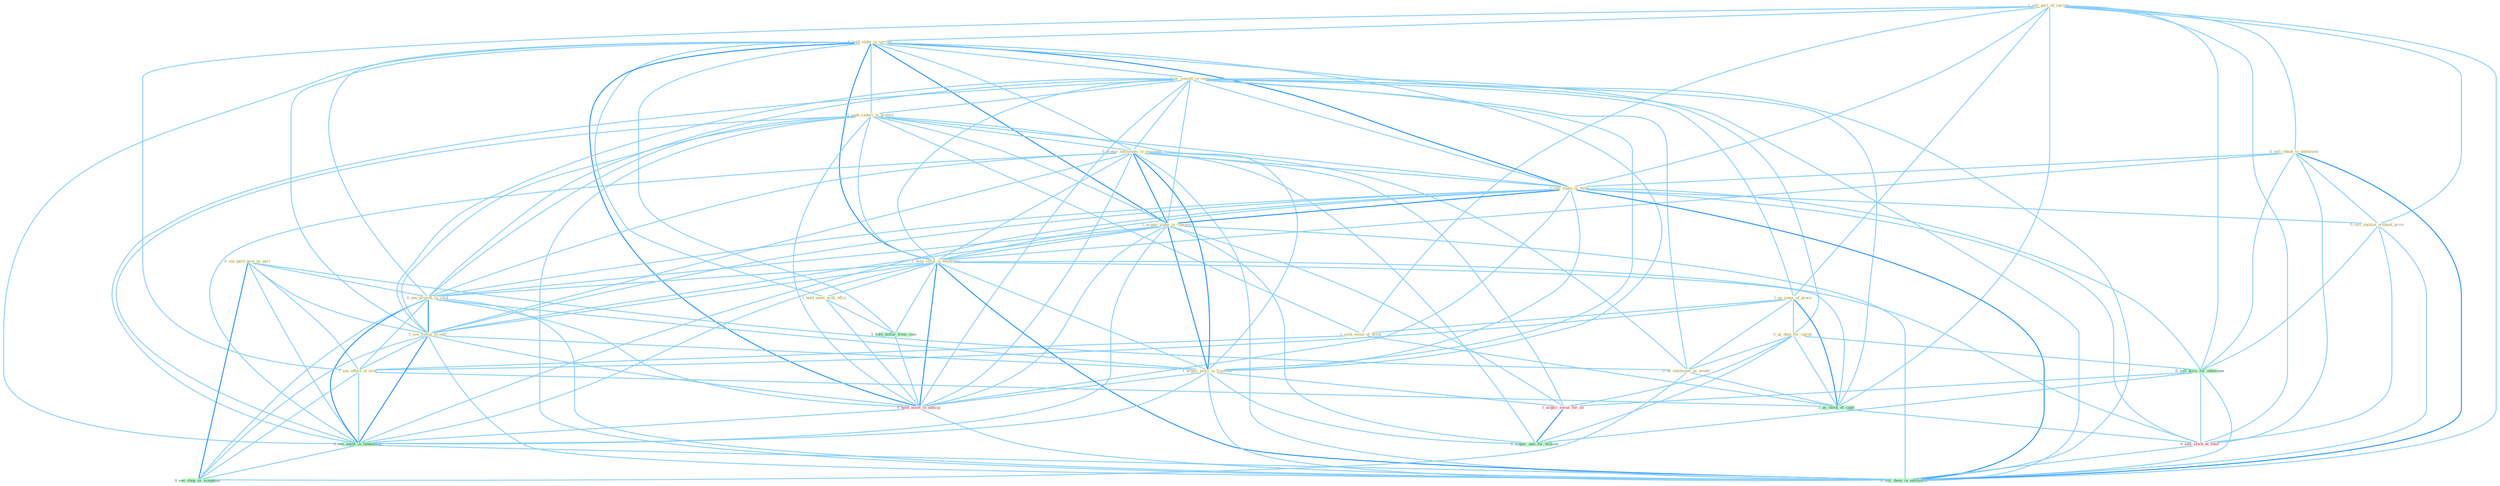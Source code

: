 Graph G{ 
    node
    [shape=polygon,style=filled,width=.5,height=.06,color="#BDFCC9",fixedsize=true,fontsize=4,
    fontcolor="#2f4f4f"];
    {node
    [color="#ffffe0", fontcolor="#8b7d6b"] "1_sell_part_of_carrier " "0_hold_stake_in_carrier " "0_us_consult_in_case " "1_seek_reduct_in_protect " "0_sell_chunk_to_entitynam " "1_us_some_of_proce " "1_seek_mean_of_block " "0_see_parti-give_as_part " "0_acquir_entitynam_in_yearnum " "1_sell_stake_in_mine " "1_acquir_stake_in_concern " "0_us_data_for_calcul " "0_sell_institut_without_price " "1_hold_stock_in_entitynam " "0_us_entitynam_as_model " "0_see_growth_in_card " "0_see_footag_in_edit " "1_see_effect_of_eros " "1_acquir_posit_in_franchis " "1_hold_meet_with_offici "}
{node [color="#fff0f5", fontcolor="#b22222"] "1_acquir_secur_for_an " "0_hold_asset_in_anticip " "0_sell_stock_at_time "}
edge [color="#B0E2FF"];

	"1_sell_part_of_carrier " -- "0_hold_stake_in_carrier " [w="1", color="#87cefa" ];
	"1_sell_part_of_carrier " -- "0_sell_chunk_to_entitynam " [w="1", color="#87cefa" ];
	"1_sell_part_of_carrier " -- "1_us_some_of_proce " [w="1", color="#87cefa" ];
	"1_sell_part_of_carrier " -- "1_seek_mean_of_block " [w="1", color="#87cefa" ];
	"1_sell_part_of_carrier " -- "1_sell_stake_in_mine " [w="1", color="#87cefa" ];
	"1_sell_part_of_carrier " -- "0_sell_institut_without_price " [w="1", color="#87cefa" ];
	"1_sell_part_of_carrier " -- "1_see_effect_of_eros " [w="1", color="#87cefa" ];
	"1_sell_part_of_carrier " -- "0_sell_divis_for_othernum " [w="1", color="#87cefa" ];
	"1_sell_part_of_carrier " -- "1_us_stock_of_capit " [w="1", color="#87cefa" ];
	"1_sell_part_of_carrier " -- "0_sell_stock_at_time " [w="1", color="#87cefa" ];
	"1_sell_part_of_carrier " -- "0_sell_them_in_entitynam " [w="1", color="#87cefa" ];
	"0_hold_stake_in_carrier " -- "0_us_consult_in_case " [w="1", color="#87cefa" ];
	"0_hold_stake_in_carrier " -- "1_seek_reduct_in_protect " [w="1", color="#87cefa" ];
	"0_hold_stake_in_carrier " -- "0_acquir_entitynam_in_yearnum " [w="1", color="#87cefa" ];
	"0_hold_stake_in_carrier " -- "1_sell_stake_in_mine " [w="2", color="#1e90ff" , len=0.8];
	"0_hold_stake_in_carrier " -- "1_acquir_stake_in_concern " [w="2", color="#1e90ff" , len=0.8];
	"0_hold_stake_in_carrier " -- "1_hold_stock_in_entitynam " [w="2", color="#1e90ff" , len=0.8];
	"0_hold_stake_in_carrier " -- "0_see_growth_in_card " [w="1", color="#87cefa" ];
	"0_hold_stake_in_carrier " -- "0_see_footag_in_edit " [w="1", color="#87cefa" ];
	"0_hold_stake_in_carrier " -- "1_acquir_posit_in_franchis " [w="1", color="#87cefa" ];
	"0_hold_stake_in_carrier " -- "1_hold_meet_with_offici " [w="1", color="#87cefa" ];
	"0_hold_stake_in_carrier " -- "1_hold_dollar_from_sale " [w="1", color="#87cefa" ];
	"0_hold_stake_in_carrier " -- "0_hold_asset_in_anticip " [w="2", color="#1e90ff" , len=0.8];
	"0_hold_stake_in_carrier " -- "0_see_anyth_in_fundament " [w="1", color="#87cefa" ];
	"0_hold_stake_in_carrier " -- "0_sell_them_in_entitynam " [w="1", color="#87cefa" ];
	"0_us_consult_in_case " -- "1_seek_reduct_in_protect " [w="1", color="#87cefa" ];
	"0_us_consult_in_case " -- "1_us_some_of_proce " [w="1", color="#87cefa" ];
	"0_us_consult_in_case " -- "0_acquir_entitynam_in_yearnum " [w="1", color="#87cefa" ];
	"0_us_consult_in_case " -- "1_sell_stake_in_mine " [w="1", color="#87cefa" ];
	"0_us_consult_in_case " -- "1_acquir_stake_in_concern " [w="1", color="#87cefa" ];
	"0_us_consult_in_case " -- "0_us_data_for_calcul " [w="1", color="#87cefa" ];
	"0_us_consult_in_case " -- "1_hold_stock_in_entitynam " [w="1", color="#87cefa" ];
	"0_us_consult_in_case " -- "0_us_entitynam_as_model " [w="1", color="#87cefa" ];
	"0_us_consult_in_case " -- "0_see_growth_in_card " [w="1", color="#87cefa" ];
	"0_us_consult_in_case " -- "0_see_footag_in_edit " [w="1", color="#87cefa" ];
	"0_us_consult_in_case " -- "1_acquir_posit_in_franchis " [w="1", color="#87cefa" ];
	"0_us_consult_in_case " -- "1_us_stock_of_capit " [w="1", color="#87cefa" ];
	"0_us_consult_in_case " -- "0_hold_asset_in_anticip " [w="1", color="#87cefa" ];
	"0_us_consult_in_case " -- "0_see_anyth_in_fundament " [w="1", color="#87cefa" ];
	"0_us_consult_in_case " -- "0_sell_them_in_entitynam " [w="1", color="#87cefa" ];
	"1_seek_reduct_in_protect " -- "1_seek_mean_of_block " [w="1", color="#87cefa" ];
	"1_seek_reduct_in_protect " -- "0_acquir_entitynam_in_yearnum " [w="1", color="#87cefa" ];
	"1_seek_reduct_in_protect " -- "1_sell_stake_in_mine " [w="1", color="#87cefa" ];
	"1_seek_reduct_in_protect " -- "1_acquir_stake_in_concern " [w="1", color="#87cefa" ];
	"1_seek_reduct_in_protect " -- "1_hold_stock_in_entitynam " [w="1", color="#87cefa" ];
	"1_seek_reduct_in_protect " -- "0_see_growth_in_card " [w="1", color="#87cefa" ];
	"1_seek_reduct_in_protect " -- "0_see_footag_in_edit " [w="1", color="#87cefa" ];
	"1_seek_reduct_in_protect " -- "1_acquir_posit_in_franchis " [w="1", color="#87cefa" ];
	"1_seek_reduct_in_protect " -- "0_hold_asset_in_anticip " [w="1", color="#87cefa" ];
	"1_seek_reduct_in_protect " -- "0_see_anyth_in_fundament " [w="1", color="#87cefa" ];
	"1_seek_reduct_in_protect " -- "0_sell_them_in_entitynam " [w="1", color="#87cefa" ];
	"0_sell_chunk_to_entitynam " -- "1_sell_stake_in_mine " [w="1", color="#87cefa" ];
	"0_sell_chunk_to_entitynam " -- "0_sell_institut_without_price " [w="1", color="#87cefa" ];
	"0_sell_chunk_to_entitynam " -- "1_hold_stock_in_entitynam " [w="1", color="#87cefa" ];
	"0_sell_chunk_to_entitynam " -- "0_sell_divis_for_othernum " [w="1", color="#87cefa" ];
	"0_sell_chunk_to_entitynam " -- "0_sell_stock_at_time " [w="1", color="#87cefa" ];
	"0_sell_chunk_to_entitynam " -- "0_sell_them_in_entitynam " [w="2", color="#1e90ff" , len=0.8];
	"1_us_some_of_proce " -- "1_seek_mean_of_block " [w="1", color="#87cefa" ];
	"1_us_some_of_proce " -- "0_us_data_for_calcul " [w="1", color="#87cefa" ];
	"1_us_some_of_proce " -- "0_us_entitynam_as_model " [w="1", color="#87cefa" ];
	"1_us_some_of_proce " -- "1_see_effect_of_eros " [w="1", color="#87cefa" ];
	"1_us_some_of_proce " -- "1_us_stock_of_capit " [w="2", color="#1e90ff" , len=0.8];
	"1_seek_mean_of_block " -- "1_see_effect_of_eros " [w="1", color="#87cefa" ];
	"1_seek_mean_of_block " -- "1_us_stock_of_capit " [w="1", color="#87cefa" ];
	"0_see_parti-give_as_part " -- "0_us_entitynam_as_model " [w="1", color="#87cefa" ];
	"0_see_parti-give_as_part " -- "0_see_growth_in_card " [w="1", color="#87cefa" ];
	"0_see_parti-give_as_part " -- "0_see_footag_in_edit " [w="1", color="#87cefa" ];
	"0_see_parti-give_as_part " -- "1_see_effect_of_eros " [w="1", color="#87cefa" ];
	"0_see_parti-give_as_part " -- "0_see_anyth_in_fundament " [w="1", color="#87cefa" ];
	"0_see_parti-give_as_part " -- "0_see_shop_as_symptom " [w="2", color="#1e90ff" , len=0.8];
	"0_acquir_entitynam_in_yearnum " -- "1_sell_stake_in_mine " [w="1", color="#87cefa" ];
	"0_acquir_entitynam_in_yearnum " -- "1_acquir_stake_in_concern " [w="2", color="#1e90ff" , len=0.8];
	"0_acquir_entitynam_in_yearnum " -- "1_hold_stock_in_entitynam " [w="1", color="#87cefa" ];
	"0_acquir_entitynam_in_yearnum " -- "0_us_entitynam_as_model " [w="1", color="#87cefa" ];
	"0_acquir_entitynam_in_yearnum " -- "0_see_growth_in_card " [w="1", color="#87cefa" ];
	"0_acquir_entitynam_in_yearnum " -- "0_see_footag_in_edit " [w="1", color="#87cefa" ];
	"0_acquir_entitynam_in_yearnum " -- "1_acquir_posit_in_franchis " [w="2", color="#1e90ff" , len=0.8];
	"0_acquir_entitynam_in_yearnum " -- "1_acquir_secur_for_an " [w="1", color="#87cefa" ];
	"0_acquir_entitynam_in_yearnum " -- "0_hold_asset_in_anticip " [w="1", color="#87cefa" ];
	"0_acquir_entitynam_in_yearnum " -- "0_see_anyth_in_fundament " [w="1", color="#87cefa" ];
	"0_acquir_entitynam_in_yearnum " -- "0_acquir_unit_for_million " [w="1", color="#87cefa" ];
	"0_acquir_entitynam_in_yearnum " -- "0_sell_them_in_entitynam " [w="1", color="#87cefa" ];
	"1_sell_stake_in_mine " -- "1_acquir_stake_in_concern " [w="2", color="#1e90ff" , len=0.8];
	"1_sell_stake_in_mine " -- "0_sell_institut_without_price " [w="1", color="#87cefa" ];
	"1_sell_stake_in_mine " -- "1_hold_stock_in_entitynam " [w="1", color="#87cefa" ];
	"1_sell_stake_in_mine " -- "0_see_growth_in_card " [w="1", color="#87cefa" ];
	"1_sell_stake_in_mine " -- "0_see_footag_in_edit " [w="1", color="#87cefa" ];
	"1_sell_stake_in_mine " -- "1_acquir_posit_in_franchis " [w="1", color="#87cefa" ];
	"1_sell_stake_in_mine " -- "0_sell_divis_for_othernum " [w="1", color="#87cefa" ];
	"1_sell_stake_in_mine " -- "0_hold_asset_in_anticip " [w="1", color="#87cefa" ];
	"1_sell_stake_in_mine " -- "0_sell_stock_at_time " [w="1", color="#87cefa" ];
	"1_sell_stake_in_mine " -- "0_see_anyth_in_fundament " [w="1", color="#87cefa" ];
	"1_sell_stake_in_mine " -- "0_sell_them_in_entitynam " [w="2", color="#1e90ff" , len=0.8];
	"1_acquir_stake_in_concern " -- "1_hold_stock_in_entitynam " [w="1", color="#87cefa" ];
	"1_acquir_stake_in_concern " -- "0_see_growth_in_card " [w="1", color="#87cefa" ];
	"1_acquir_stake_in_concern " -- "0_see_footag_in_edit " [w="1", color="#87cefa" ];
	"1_acquir_stake_in_concern " -- "1_acquir_posit_in_franchis " [w="2", color="#1e90ff" , len=0.8];
	"1_acquir_stake_in_concern " -- "1_acquir_secur_for_an " [w="1", color="#87cefa" ];
	"1_acquir_stake_in_concern " -- "0_hold_asset_in_anticip " [w="1", color="#87cefa" ];
	"1_acquir_stake_in_concern " -- "0_see_anyth_in_fundament " [w="1", color="#87cefa" ];
	"1_acquir_stake_in_concern " -- "0_acquir_unit_for_million " [w="1", color="#87cefa" ];
	"1_acquir_stake_in_concern " -- "0_sell_them_in_entitynam " [w="1", color="#87cefa" ];
	"0_us_data_for_calcul " -- "0_us_entitynam_as_model " [w="1", color="#87cefa" ];
	"0_us_data_for_calcul " -- "0_sell_divis_for_othernum " [w="1", color="#87cefa" ];
	"0_us_data_for_calcul " -- "1_acquir_secur_for_an " [w="1", color="#87cefa" ];
	"0_us_data_for_calcul " -- "1_us_stock_of_capit " [w="1", color="#87cefa" ];
	"0_us_data_for_calcul " -- "0_acquir_unit_for_million " [w="1", color="#87cefa" ];
	"0_sell_institut_without_price " -- "0_sell_divis_for_othernum " [w="1", color="#87cefa" ];
	"0_sell_institut_without_price " -- "0_sell_stock_at_time " [w="1", color="#87cefa" ];
	"0_sell_institut_without_price " -- "0_sell_them_in_entitynam " [w="1", color="#87cefa" ];
	"1_hold_stock_in_entitynam " -- "0_see_growth_in_card " [w="1", color="#87cefa" ];
	"1_hold_stock_in_entitynam " -- "0_see_footag_in_edit " [w="1", color="#87cefa" ];
	"1_hold_stock_in_entitynam " -- "1_acquir_posit_in_franchis " [w="1", color="#87cefa" ];
	"1_hold_stock_in_entitynam " -- "1_hold_meet_with_offici " [w="1", color="#87cefa" ];
	"1_hold_stock_in_entitynam " -- "1_us_stock_of_capit " [w="1", color="#87cefa" ];
	"1_hold_stock_in_entitynam " -- "1_hold_dollar_from_sale " [w="1", color="#87cefa" ];
	"1_hold_stock_in_entitynam " -- "0_hold_asset_in_anticip " [w="2", color="#1e90ff" , len=0.8];
	"1_hold_stock_in_entitynam " -- "0_sell_stock_at_time " [w="1", color="#87cefa" ];
	"1_hold_stock_in_entitynam " -- "0_see_anyth_in_fundament " [w="1", color="#87cefa" ];
	"1_hold_stock_in_entitynam " -- "0_sell_them_in_entitynam " [w="2", color="#1e90ff" , len=0.8];
	"0_us_entitynam_as_model " -- "1_us_stock_of_capit " [w="1", color="#87cefa" ];
	"0_us_entitynam_as_model " -- "0_see_shop_as_symptom " [w="1", color="#87cefa" ];
	"0_see_growth_in_card " -- "0_see_footag_in_edit " [w="2", color="#1e90ff" , len=0.8];
	"0_see_growth_in_card " -- "1_see_effect_of_eros " [w="1", color="#87cefa" ];
	"0_see_growth_in_card " -- "1_acquir_posit_in_franchis " [w="1", color="#87cefa" ];
	"0_see_growth_in_card " -- "0_hold_asset_in_anticip " [w="1", color="#87cefa" ];
	"0_see_growth_in_card " -- "0_see_anyth_in_fundament " [w="2", color="#1e90ff" , len=0.8];
	"0_see_growth_in_card " -- "0_see_shop_as_symptom " [w="1", color="#87cefa" ];
	"0_see_growth_in_card " -- "0_sell_them_in_entitynam " [w="1", color="#87cefa" ];
	"0_see_footag_in_edit " -- "1_see_effect_of_eros " [w="1", color="#87cefa" ];
	"0_see_footag_in_edit " -- "1_acquir_posit_in_franchis " [w="1", color="#87cefa" ];
	"0_see_footag_in_edit " -- "0_hold_asset_in_anticip " [w="1", color="#87cefa" ];
	"0_see_footag_in_edit " -- "0_see_anyth_in_fundament " [w="2", color="#1e90ff" , len=0.8];
	"0_see_footag_in_edit " -- "0_see_shop_as_symptom " [w="1", color="#87cefa" ];
	"0_see_footag_in_edit " -- "0_sell_them_in_entitynam " [w="1", color="#87cefa" ];
	"1_see_effect_of_eros " -- "1_us_stock_of_capit " [w="1", color="#87cefa" ];
	"1_see_effect_of_eros " -- "0_see_anyth_in_fundament " [w="1", color="#87cefa" ];
	"1_see_effect_of_eros " -- "0_see_shop_as_symptom " [w="1", color="#87cefa" ];
	"1_acquir_posit_in_franchis " -- "1_acquir_secur_for_an " [w="1", color="#87cefa" ];
	"1_acquir_posit_in_franchis " -- "0_hold_asset_in_anticip " [w="1", color="#87cefa" ];
	"1_acquir_posit_in_franchis " -- "0_see_anyth_in_fundament " [w="1", color="#87cefa" ];
	"1_acquir_posit_in_franchis " -- "0_acquir_unit_for_million " [w="1", color="#87cefa" ];
	"1_acquir_posit_in_franchis " -- "0_sell_them_in_entitynam " [w="1", color="#87cefa" ];
	"1_hold_meet_with_offici " -- "1_hold_dollar_from_sale " [w="1", color="#87cefa" ];
	"1_hold_meet_with_offici " -- "0_hold_asset_in_anticip " [w="1", color="#87cefa" ];
	"0_sell_divis_for_othernum " -- "1_acquir_secur_for_an " [w="1", color="#87cefa" ];
	"0_sell_divis_for_othernum " -- "0_sell_stock_at_time " [w="1", color="#87cefa" ];
	"0_sell_divis_for_othernum " -- "0_acquir_unit_for_million " [w="1", color="#87cefa" ];
	"0_sell_divis_for_othernum " -- "0_sell_them_in_entitynam " [w="1", color="#87cefa" ];
	"1_acquir_secur_for_an " -- "0_acquir_unit_for_million " [w="2", color="#1e90ff" , len=0.8];
	"1_us_stock_of_capit " -- "0_sell_stock_at_time " [w="1", color="#87cefa" ];
	"1_hold_dollar_from_sale " -- "0_hold_asset_in_anticip " [w="1", color="#87cefa" ];
	"0_hold_asset_in_anticip " -- "0_see_anyth_in_fundament " [w="1", color="#87cefa" ];
	"0_hold_asset_in_anticip " -- "0_sell_them_in_entitynam " [w="1", color="#87cefa" ];
	"0_sell_stock_at_time " -- "0_sell_them_in_entitynam " [w="1", color="#87cefa" ];
	"0_see_anyth_in_fundament " -- "0_see_shop_as_symptom " [w="1", color="#87cefa" ];
	"0_see_anyth_in_fundament " -- "0_sell_them_in_entitynam " [w="1", color="#87cefa" ];
}